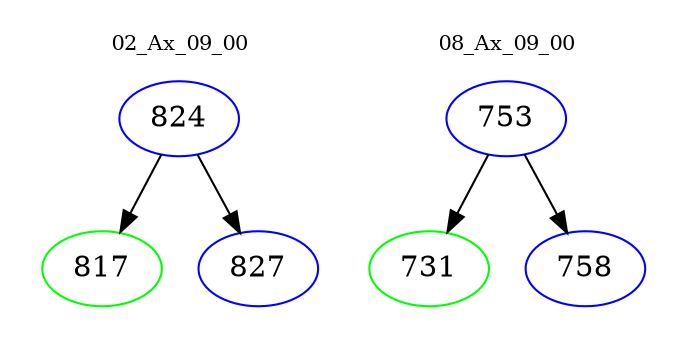digraph{
subgraph cluster_0 {
color = white
label = "02_Ax_09_00";
fontsize=10;
T0_824 [label="824", color="blue"]
T0_824 -> T0_817 [color="black"]
T0_817 [label="817", color="green"]
T0_824 -> T0_827 [color="black"]
T0_827 [label="827", color="blue"]
}
subgraph cluster_1 {
color = white
label = "08_Ax_09_00";
fontsize=10;
T1_753 [label="753", color="blue"]
T1_753 -> T1_731 [color="black"]
T1_731 [label="731", color="green"]
T1_753 -> T1_758 [color="black"]
T1_758 [label="758", color="blue"]
}
}
